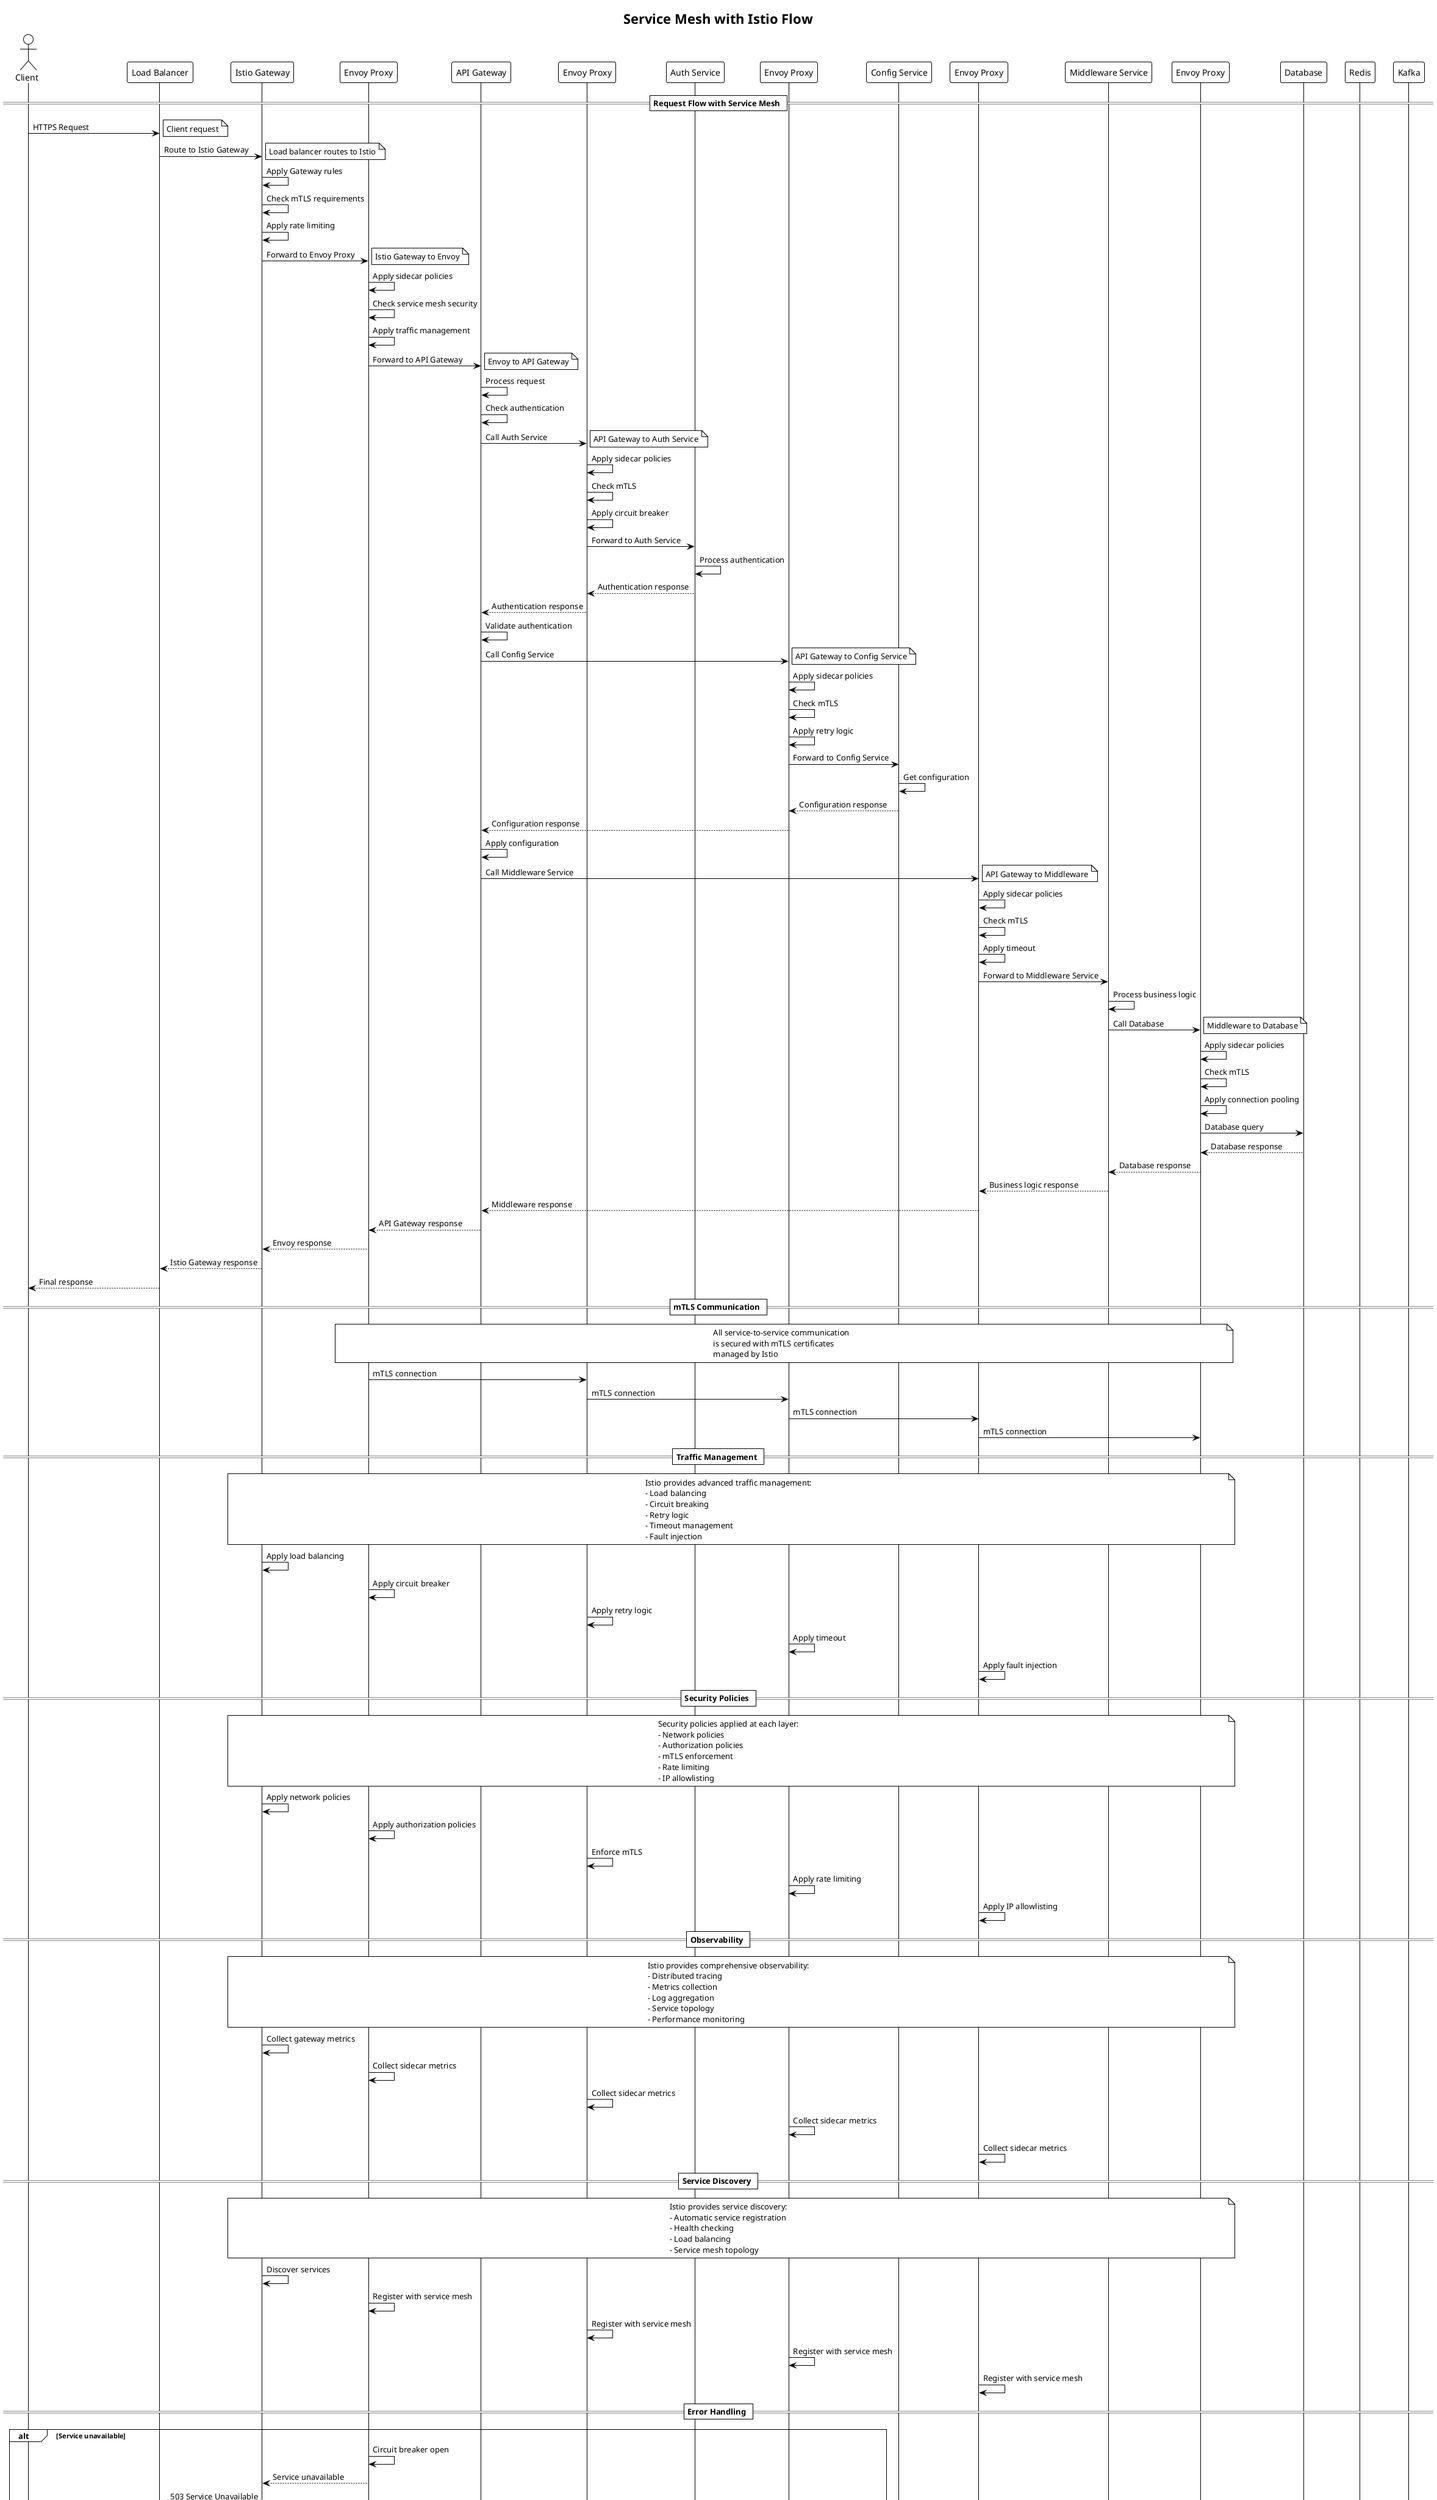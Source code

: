 @startuml SERVICE_MESH_ISTIO_FLOW
!theme plain
title Service Mesh with Istio Flow

actor "Client" as C
participant "Load Balancer" as LB
participant "Istio Gateway" as IG
participant "Envoy Proxy" as EP1
participant "API Gateway" as AG
participant "Envoy Proxy" as EP2
participant "Auth Service" as AS
participant "Envoy Proxy" as EP3
participant "Config Service" as CS
participant "Envoy Proxy" as EP4
participant "Middleware Service" as MS
participant "Envoy Proxy" as EP5
participant "Database" as DB
participant "Redis" as R
participant "Kafka" as K

== Request Flow with Service Mesh ==

C -> LB: HTTPS Request
note right: Client request

LB -> IG: Route to Istio Gateway
note right: Load balancer routes to Istio

IG -> IG: Apply Gateway rules
IG -> IG: Check mTLS requirements
IG -> IG: Apply rate limiting

IG -> EP1: Forward to Envoy Proxy
note right: Istio Gateway to Envoy

EP1 -> EP1: Apply sidecar policies
EP1 -> EP1: Check service mesh security
EP1 -> EP1: Apply traffic management

EP1 -> AG: Forward to API Gateway
note right: Envoy to API Gateway

AG -> AG: Process request
AG -> AG: Check authentication

AG -> EP2: Call Auth Service
note right: API Gateway to Auth Service

EP2 -> EP2: Apply sidecar policies
EP2 -> EP2: Check mTLS
EP2 -> EP2: Apply circuit breaker

EP2 -> AS: Forward to Auth Service
AS -> AS: Process authentication
AS --> EP2: Authentication response

EP2 --> AG: Authentication response
AG -> AG: Validate authentication

AG -> EP3: Call Config Service
note right: API Gateway to Config Service

EP3 -> EP3: Apply sidecar policies
EP3 -> EP3: Check mTLS
EP3 -> EP3: Apply retry logic

EP3 -> CS: Forward to Config Service
CS -> CS: Get configuration
CS --> EP3: Configuration response

EP3 --> AG: Configuration response
AG -> AG: Apply configuration

AG -> EP4: Call Middleware Service
note right: API Gateway to Middleware

EP4 -> EP4: Apply sidecar policies
EP4 -> EP4: Check mTLS
EP4 -> EP4: Apply timeout

EP4 -> MS: Forward to Middleware Service
MS -> MS: Process business logic

MS -> EP5: Call Database
note right: Middleware to Database

EP5 -> EP5: Apply sidecar policies
EP5 -> EP5: Check mTLS
EP5 -> EP5: Apply connection pooling

EP5 -> DB: Database query
DB --> EP5: Database response

EP5 --> MS: Database response
MS --> EP4: Business logic response

EP4 --> AG: Middleware response
AG --> EP1: API Gateway response

EP1 --> IG: Envoy response
IG --> LB: Istio Gateway response
LB --> C: Final response

== mTLS Communication ==

note over EP1, EP5
All service-to-service communication
is secured with mTLS certificates
managed by Istio
end note

EP1 -> EP2: mTLS connection
EP2 -> EP3: mTLS connection
EP3 -> EP4: mTLS connection
EP4 -> EP5: mTLS connection

== Traffic Management ==

note over IG, EP5
Istio provides advanced traffic management:
- Load balancing
- Circuit breaking
- Retry logic
- Timeout management
- Fault injection
end note

IG -> IG: Apply load balancing
EP1 -> EP1: Apply circuit breaker
EP2 -> EP2: Apply retry logic
EP3 -> EP3: Apply timeout
EP4 -> EP4: Apply fault injection

== Security Policies ==

note over IG, EP5
Security policies applied at each layer:
- Network policies
- Authorization policies
- mTLS enforcement
- Rate limiting
- IP allowlisting
end note

IG -> IG: Apply network policies
EP1 -> EP1: Apply authorization policies
EP2 -> EP2: Enforce mTLS
EP3 -> EP3: Apply rate limiting
EP4 -> EP4: Apply IP allowlisting

== Observability ==

note over IG, EP5
Istio provides comprehensive observability:
- Distributed tracing
- Metrics collection
- Log aggregation
- Service topology
- Performance monitoring
end note

IG -> IG: Collect gateway metrics
EP1 -> EP1: Collect sidecar metrics
EP2 -> EP2: Collect sidecar metrics
EP3 -> EP3: Collect sidecar metrics
EP4 -> EP4: Collect sidecar metrics

== Service Discovery ==

note over IG, EP5
Istio provides service discovery:
- Automatic service registration
- Health checking
- Load balancing
- Service mesh topology
end note

IG -> IG: Discover services
EP1 -> EP1: Register with service mesh
EP2 -> EP2: Register with service mesh
EP3 -> EP3: Register with service mesh
EP4 -> EP4: Register with service mesh

== Error Handling ==

alt Service unavailable
    EP1 -> EP1: Circuit breaker open
    EP1 --> IG: Service unavailable
    IG --> LB: 503 Service Unavailable
    LB --> C: Service temporarily unavailable
else Network timeout
    EP2 -> EP2: Timeout after 30s
    EP2 --> EP1: Request timeout
    EP1 --> IG: Request timeout
    IG --> LB: 504 Gateway Timeout
    LB --> C: Request timeout
else mTLS failure
    EP3 -> EP3: mTLS handshake failed
    EP3 --> EP2: mTLS error
    EP2 --> EP1: Security error
    EP1 --> IG: Security error
    IG --> LB: 403 Forbidden
    LB --> C: Security error
end

== Performance Optimization ==

note over IG, EP5
Performance optimizations:
- Connection pooling
- Request batching
- Caching
- Compression
- Load balancing
end note

EP1 -> EP1: Pool connections
EP2 -> EP2: Batch requests
EP3 -> EP3: Cache responses
EP4 -> EP4: Compress data
EP5 -> EP5: Balance load

@enduml